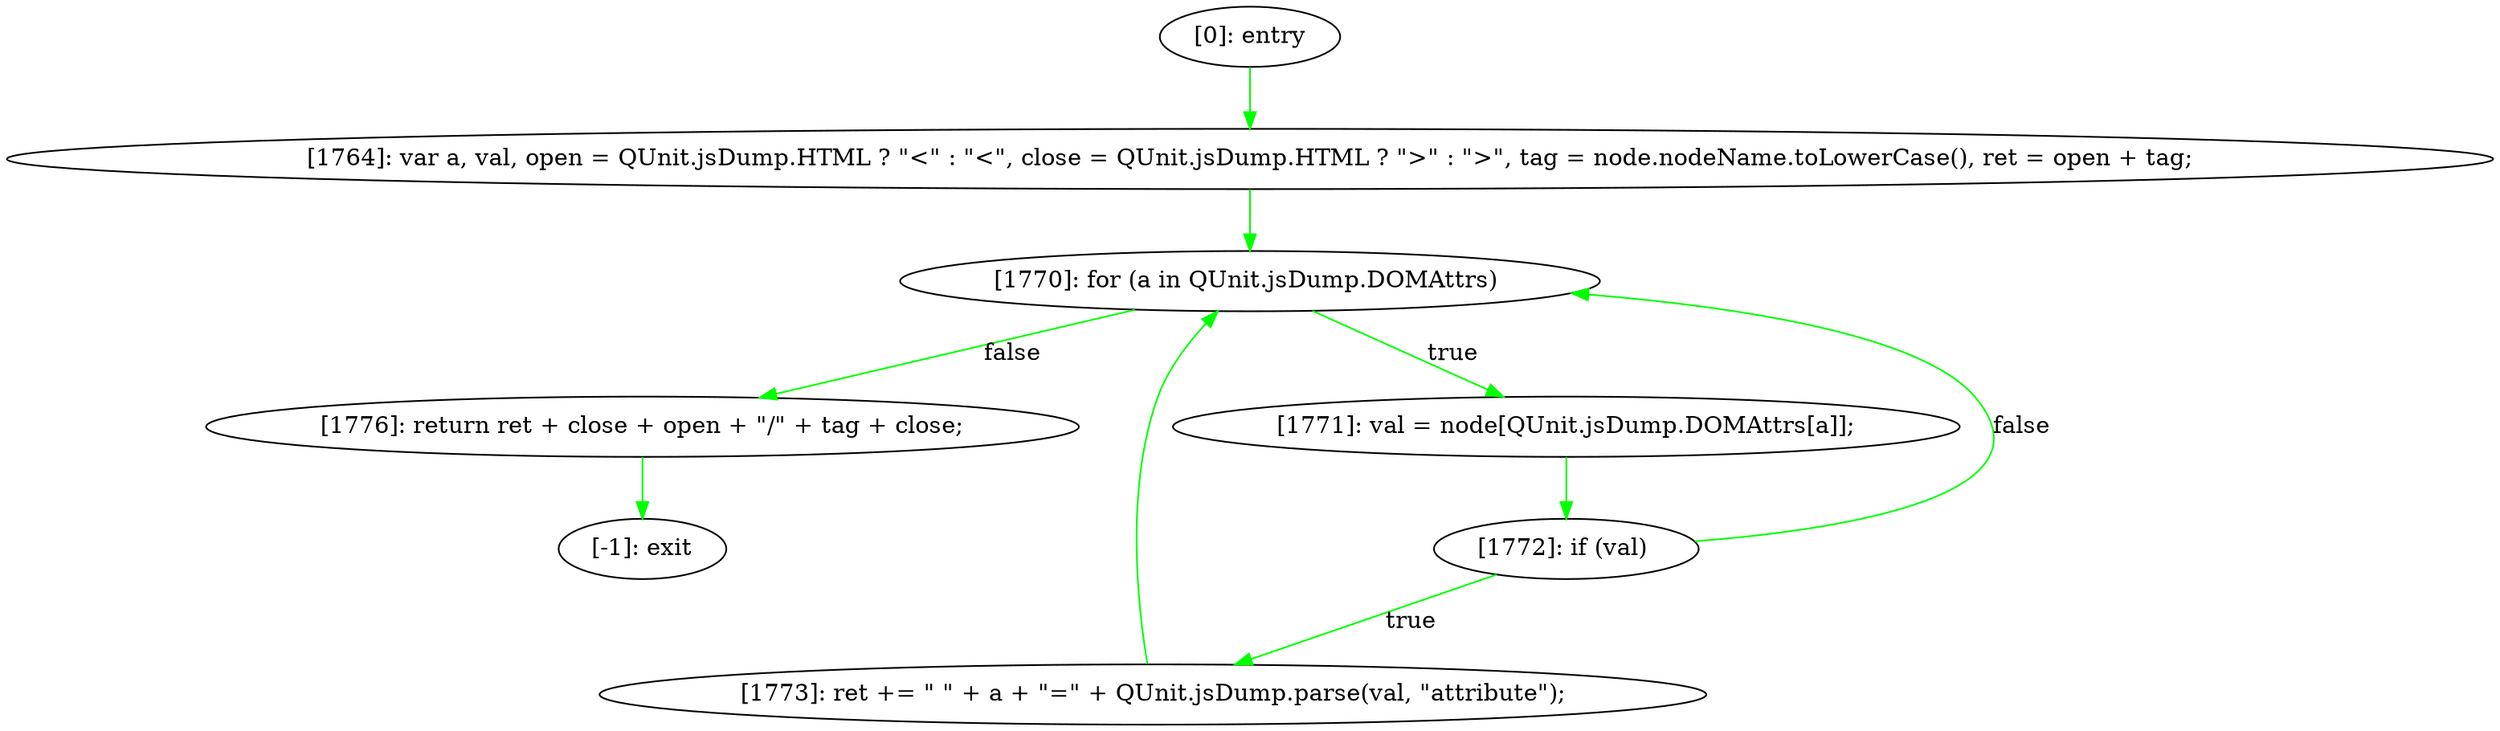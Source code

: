 digraph {
"0" [label="[1776]: return ret + close + open + \"/\" + tag + close;\n"] 
"1" [label="[1770]: for (a in QUnit.jsDump.DOMAttrs) "] 
"2" [label="[1773]: ret += \" \" + a + \"=\" + QUnit.jsDump.parse(val, \"attribute\");\n"] 
"3" [label="[-1]: exit"] 
"4" [label="[0]: entry"] 
"5" [label="[1771]: val = node[QUnit.jsDump.DOMAttrs[a]];\n"] 
"6" [label="[1772]: if (val) "] 
"7" [label="[1764]: var a, val, open = QUnit.jsDump.HTML ? \"&lt;\" : \"<\", close = QUnit.jsDump.HTML ? \"&gt;\" : \">\", tag = node.nodeName.toLowerCase(), ret = open + tag;\n"] 
"0" -> "3" [label="" color="green"] 
"1" -> "0" [label="false" color="green"] 
"1" -> "5" [label="true" color="green"] 
"2" -> "1" [label="" color="green"] 
"4" -> "7" [label="" color="green"] 
"5" -> "6" [label="" color="green"] 
"6" -> "2" [label="true" color="green"] 
"6" -> "1" [label="false" color="green"] 
"7" -> "1" [label="" color="green"] 
}
